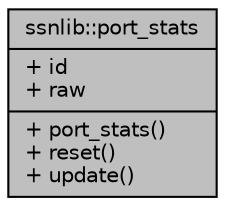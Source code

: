 digraph "ssnlib::port_stats"
{
  edge [fontname="Helvetica",fontsize="10",labelfontname="Helvetica",labelfontsize="10"];
  node [fontname="Helvetica",fontsize="10",shape=record];
  Node1 [label="{ssnlib::port_stats\n|+ id\l+ raw\l|+ port_stats()\l+ reset()\l+ update()\l}",height=0.2,width=0.4,color="black", fillcolor="grey75", style="filled", fontcolor="black"];
}
